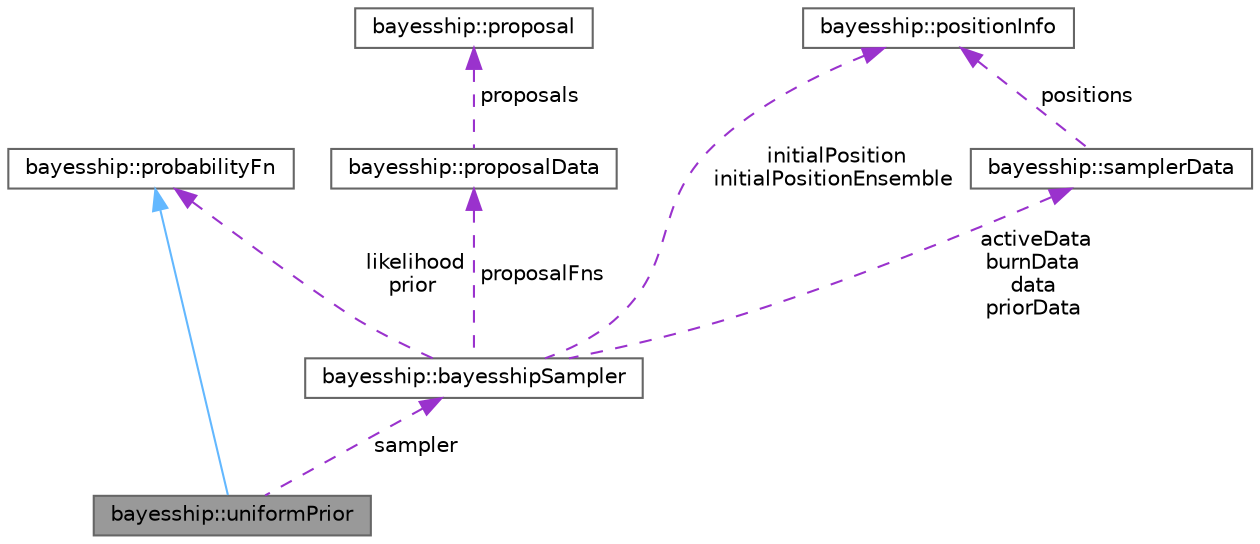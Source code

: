 digraph "bayesship::uniformPrior"
{
 // LATEX_PDF_SIZE
  bgcolor="transparent";
  edge [fontname=Helvetica,fontsize=10,labelfontname=Helvetica,labelfontsize=10];
  node [fontname=Helvetica,fontsize=10,shape=box,height=0.2,width=0.4];
  Node1 [label="bayesship::uniformPrior",height=0.2,width=0.4,color="gray40", fillcolor="grey60", style="filled", fontcolor="black",tooltip=" "];
  Node2 -> Node1 [dir="back",color="steelblue1",style="solid"];
  Node2 [label="bayesship::probabilityFn",height=0.2,width=0.4,color="gray40", fillcolor="white", style="filled",URL="$classbayesship_1_1probabilityFn.html",tooltip=" "];
  Node3 -> Node1 [dir="back",color="darkorchid3",style="dashed",label=" sampler" ];
  Node3 [label="bayesship::bayesshipSampler",height=0.2,width=0.4,color="gray40", fillcolor="white", style="filled",URL="$classbayesship_1_1bayesshipSampler.html",tooltip=" "];
  Node4 -> Node3 [dir="back",color="darkorchid3",style="dashed",label=" proposalFns" ];
  Node4 [label="bayesship::proposalData",height=0.2,width=0.4,color="gray40", fillcolor="white", style="filled",URL="$classbayesship_1_1proposalData.html",tooltip="Likelihood function typedef."];
  Node5 -> Node4 [dir="back",color="darkorchid3",style="dashed",label=" proposals" ];
  Node5 [label="bayesship::proposal",height=0.2,width=0.4,color="gray40", fillcolor="white", style="filled",URL="$classbayesship_1_1proposal.html",tooltip=" "];
  Node2 -> Node3 [dir="back",color="darkorchid3",style="dashed",label=" likelihood\nprior" ];
  Node6 -> Node3 [dir="back",color="darkorchid3",style="dashed",label=" initialPosition\ninitialPositionEnsemble" ];
  Node6 [label="bayesship::positionInfo",height=0.2,width=0.4,color="gray40", fillcolor="white", style="filled",URL="$classbayesship_1_1positionInfo.html",tooltip="Class to hold information about a position in parameter/model space."];
  Node7 -> Node3 [dir="back",color="darkorchid3",style="dashed",label=" activeData\nburnData\ndata\npriorData" ];
  Node7 [label="bayesship::samplerData",height=0.2,width=0.4,color="gray40", fillcolor="white", style="filled",URL="$classbayesship_1_1samplerData.html",tooltip=" "];
  Node6 -> Node7 [dir="back",color="darkorchid3",style="dashed",label=" positions" ];
}
